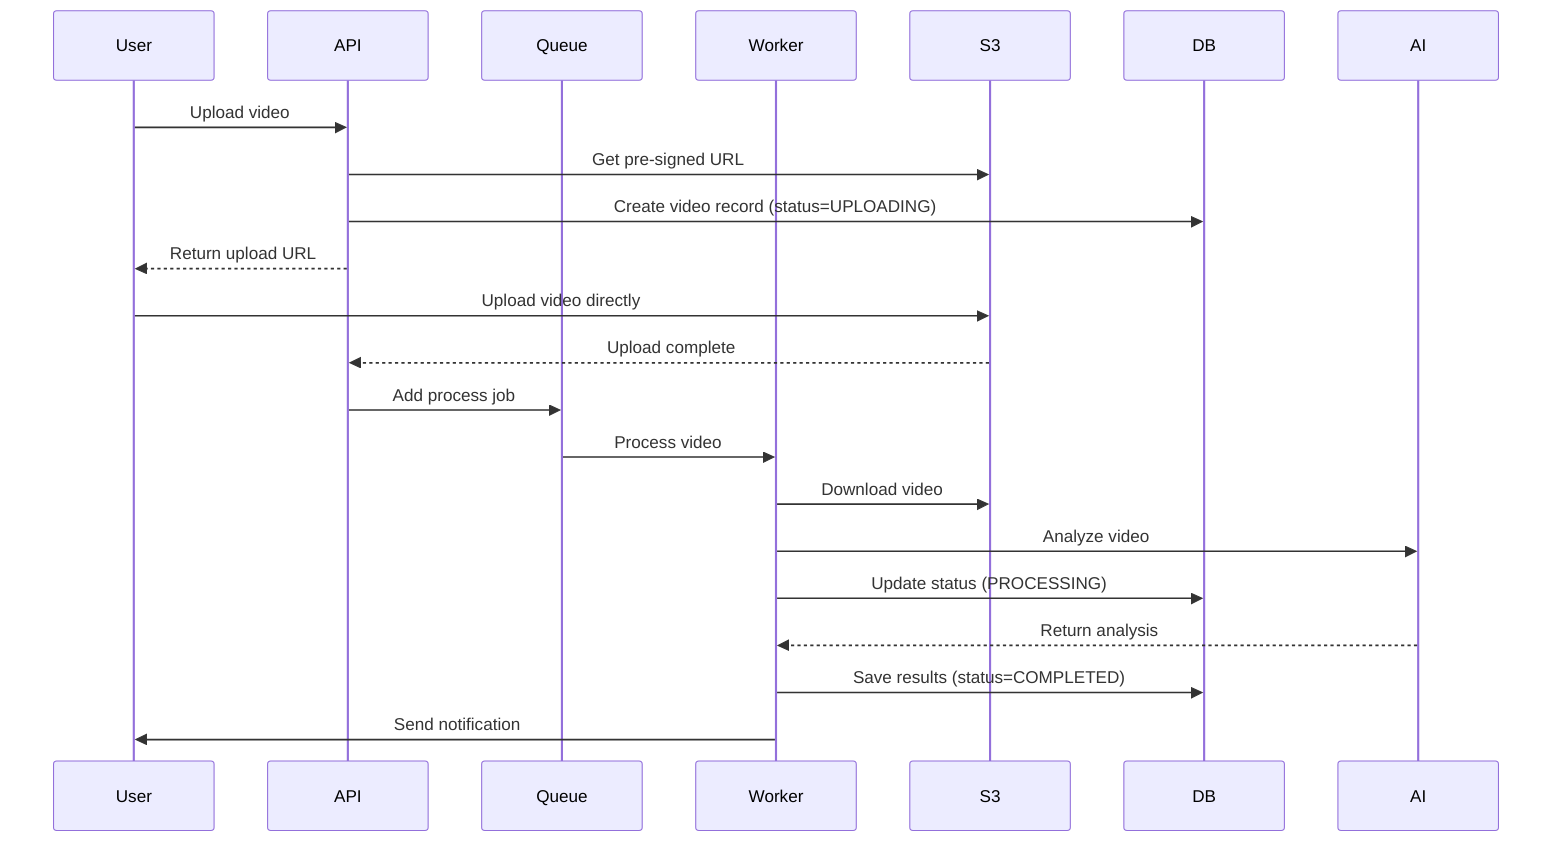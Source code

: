sequenceDiagram
    participant User
    participant API
    participant Queue
    participant Worker
    participant S3
    participant DB

    User->>API: Upload video
    API->>S3: Get pre-signed URL
    API->>DB: Create video record (status=UPLOADING)
    API-->>User: Return upload URL
    User->>S3: Upload video directly
    S3-->>API: Upload complete
    API->>Queue: Add process job
    Queue->>Worker: Process video
    Worker->>S3: Download video
    Worker->>AI: Analyze video
    Worker->>DB: Update status (PROCESSING)
    AI-->>Worker: Return analysis
    Worker->>DB: Save results (status=COMPLETED)
    Worker->>User: Send notification
